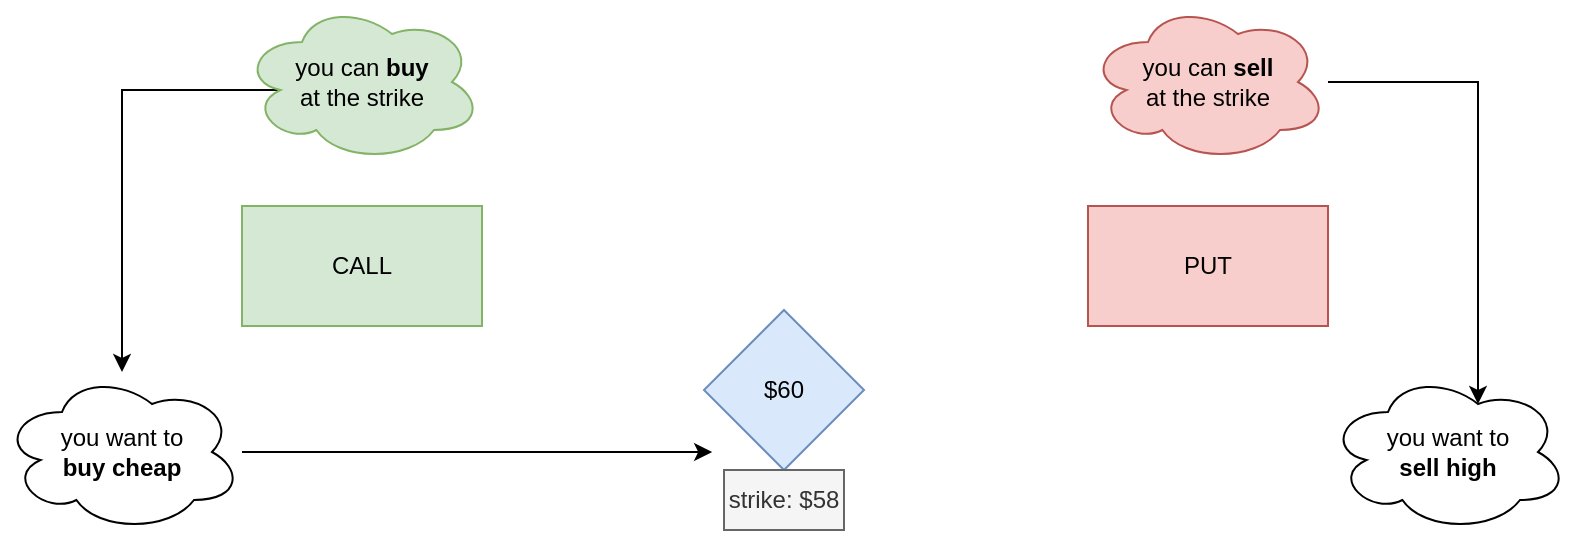 <mxfile version="24.7.6">
  <diagram name="Page-1" id="c0VkITqdIVa_M6NJ3r1m">
    <mxGraphModel dx="823" dy="504" grid="0" gridSize="10" guides="1" tooltips="1" connect="1" arrows="1" fold="1" page="1" pageScale="1" pageWidth="850" pageHeight="1100" math="0" shadow="0">
      <root>
        <mxCell id="0" />
        <mxCell id="1" parent="0" />
        <mxCell id="XTTomyIDRFA8E6qx83rM-1" value="CALL" style="rounded=0;whiteSpace=wrap;html=1;fillColor=#d5e8d4;strokeColor=#82b366;" vertex="1" parent="1">
          <mxGeometry x="154" y="186" width="120" height="60" as="geometry" />
        </mxCell>
        <mxCell id="XTTomyIDRFA8E6qx83rM-2" value="PUT" style="rounded=0;whiteSpace=wrap;html=1;fillColor=#f8cecc;strokeColor=#b85450;" vertex="1" parent="1">
          <mxGeometry x="577" y="186" width="120" height="60" as="geometry" />
        </mxCell>
        <mxCell id="XTTomyIDRFA8E6qx83rM-6" style="edgeStyle=orthogonalEdgeStyle;rounded=0;orthogonalLoop=1;jettySize=auto;html=1;exitX=0.16;exitY=0.55;exitDx=0;exitDy=0;exitPerimeter=0;" edge="1" parent="1" source="XTTomyIDRFA8E6qx83rM-3" target="XTTomyIDRFA8E6qx83rM-5">
          <mxGeometry relative="1" as="geometry">
            <Array as="points">
              <mxPoint x="94" y="128" />
            </Array>
          </mxGeometry>
        </mxCell>
        <mxCell id="XTTomyIDRFA8E6qx83rM-3" value="you can &lt;b&gt;buy&lt;/b&gt;&lt;div&gt;at the strike&lt;/div&gt;" style="ellipse;shape=cloud;whiteSpace=wrap;html=1;fillColor=#d5e8d4;strokeColor=#82b366;" vertex="1" parent="1">
          <mxGeometry x="154" y="84" width="120" height="80" as="geometry" />
        </mxCell>
        <mxCell id="XTTomyIDRFA8E6qx83rM-4" value="you can &lt;b&gt;sell&lt;/b&gt;&lt;div&gt;at the strike&lt;/div&gt;" style="ellipse;shape=cloud;whiteSpace=wrap;html=1;fillColor=#f8cecc;strokeColor=#b85450;" vertex="1" parent="1">
          <mxGeometry x="577" y="84" width="120" height="80" as="geometry" />
        </mxCell>
        <mxCell id="XTTomyIDRFA8E6qx83rM-12" style="edgeStyle=orthogonalEdgeStyle;rounded=0;orthogonalLoop=1;jettySize=auto;html=1;" edge="1" parent="1" source="XTTomyIDRFA8E6qx83rM-5">
          <mxGeometry relative="1" as="geometry">
            <mxPoint x="389.069" y="309" as="targetPoint" />
          </mxGeometry>
        </mxCell>
        <mxCell id="XTTomyIDRFA8E6qx83rM-5" value="you want to&lt;div&gt;&lt;b&gt;buy&lt;/b&gt; &lt;b&gt;cheap&lt;/b&gt;&lt;/div&gt;" style="ellipse;shape=cloud;whiteSpace=wrap;html=1;" vertex="1" parent="1">
          <mxGeometry x="34" y="269" width="120" height="80" as="geometry" />
        </mxCell>
        <mxCell id="XTTomyIDRFA8E6qx83rM-7" value="you want to&lt;div&gt;&lt;b&gt;sell&lt;/b&gt;&amp;nbsp;&lt;b&gt;high&lt;/b&gt;&lt;/div&gt;" style="ellipse;shape=cloud;whiteSpace=wrap;html=1;" vertex="1" parent="1">
          <mxGeometry x="697" y="269" width="120" height="80" as="geometry" />
        </mxCell>
        <mxCell id="XTTomyIDRFA8E6qx83rM-8" style="edgeStyle=orthogonalEdgeStyle;rounded=0;orthogonalLoop=1;jettySize=auto;html=1;entryX=0.625;entryY=0.2;entryDx=0;entryDy=0;entryPerimeter=0;" edge="1" parent="1" source="XTTomyIDRFA8E6qx83rM-4" target="XTTomyIDRFA8E6qx83rM-7">
          <mxGeometry relative="1" as="geometry">
            <Array as="points">
              <mxPoint x="772" y="124" />
            </Array>
          </mxGeometry>
        </mxCell>
        <mxCell id="XTTomyIDRFA8E6qx83rM-11" value="" style="group" vertex="1" connectable="0" parent="1">
          <mxGeometry x="385" y="238" width="80" height="110" as="geometry" />
        </mxCell>
        <mxCell id="XTTomyIDRFA8E6qx83rM-9" value="$60" style="rhombus;whiteSpace=wrap;html=1;fillColor=#dae8fc;strokeColor=#6c8ebf;" vertex="1" parent="XTTomyIDRFA8E6qx83rM-11">
          <mxGeometry width="80" height="80" as="geometry" />
        </mxCell>
        <mxCell id="XTTomyIDRFA8E6qx83rM-10" value="strike: $58" style="text;html=1;align=center;verticalAlign=middle;whiteSpace=wrap;rounded=0;fillColor=#f5f5f5;strokeColor=#666666;fontColor=#333333;" vertex="1" parent="XTTomyIDRFA8E6qx83rM-11">
          <mxGeometry x="10" y="80" width="60" height="30" as="geometry" />
        </mxCell>
      </root>
    </mxGraphModel>
  </diagram>
</mxfile>
